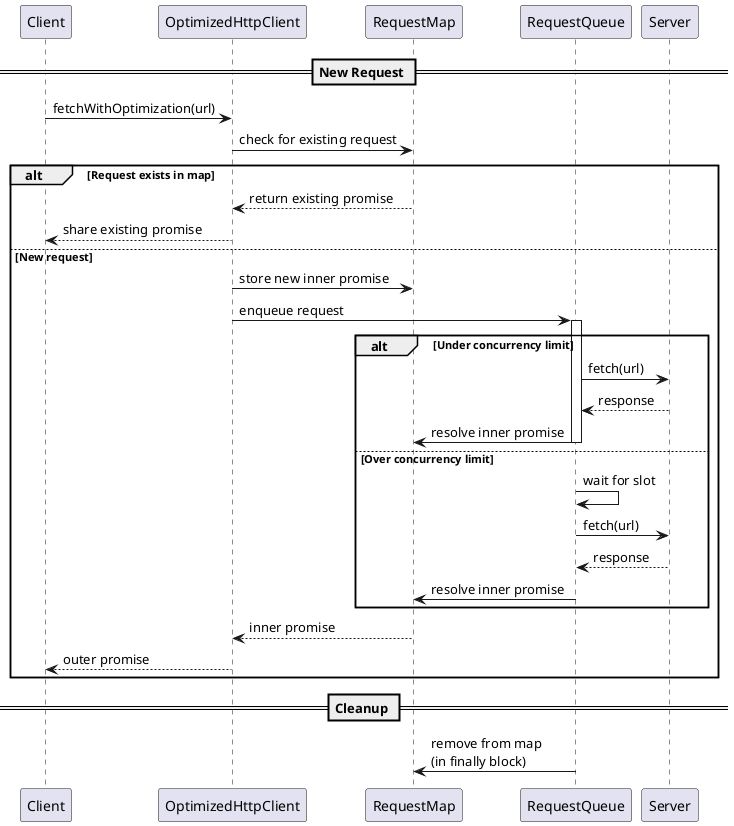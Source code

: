 @startuml inner-outer-promise
participant Client
participant OptimizedHttpClient
participant RequestMap
participant RequestQueue
participant Server

== New Request ==
Client -> OptimizedHttpClient: fetchWithOptimization(url)
OptimizedHttpClient -> RequestMap: check for existing request
alt Request exists in map
    RequestMap --> OptimizedHttpClient: return existing promise
    OptimizedHttpClient --> Client: share existing promise
else New request
    OptimizedHttpClient -> RequestMap: store new inner promise
    OptimizedHttpClient -> RequestQueue: enqueue request
    activate RequestQueue

    alt Under concurrency limit
        RequestQueue -> Server: fetch(url)
        Server --> RequestQueue: response
        RequestQueue -> RequestMap: resolve inner promise
        deactivate RequestQueue
    else Over concurrency limit
        RequestQueue -> RequestQueue: wait for slot
        RequestQueue -> Server: fetch(url)
        Server --> RequestQueue: response
        RequestQueue -> RequestMap: resolve inner promise
        deactivate RequestQueue
    end

    RequestMap --> OptimizedHttpClient: inner promise
    OptimizedHttpClient --> Client: outer promise
end

== Cleanup ==
RequestQueue -> RequestMap: remove from map\n(in finally block)

@enduml